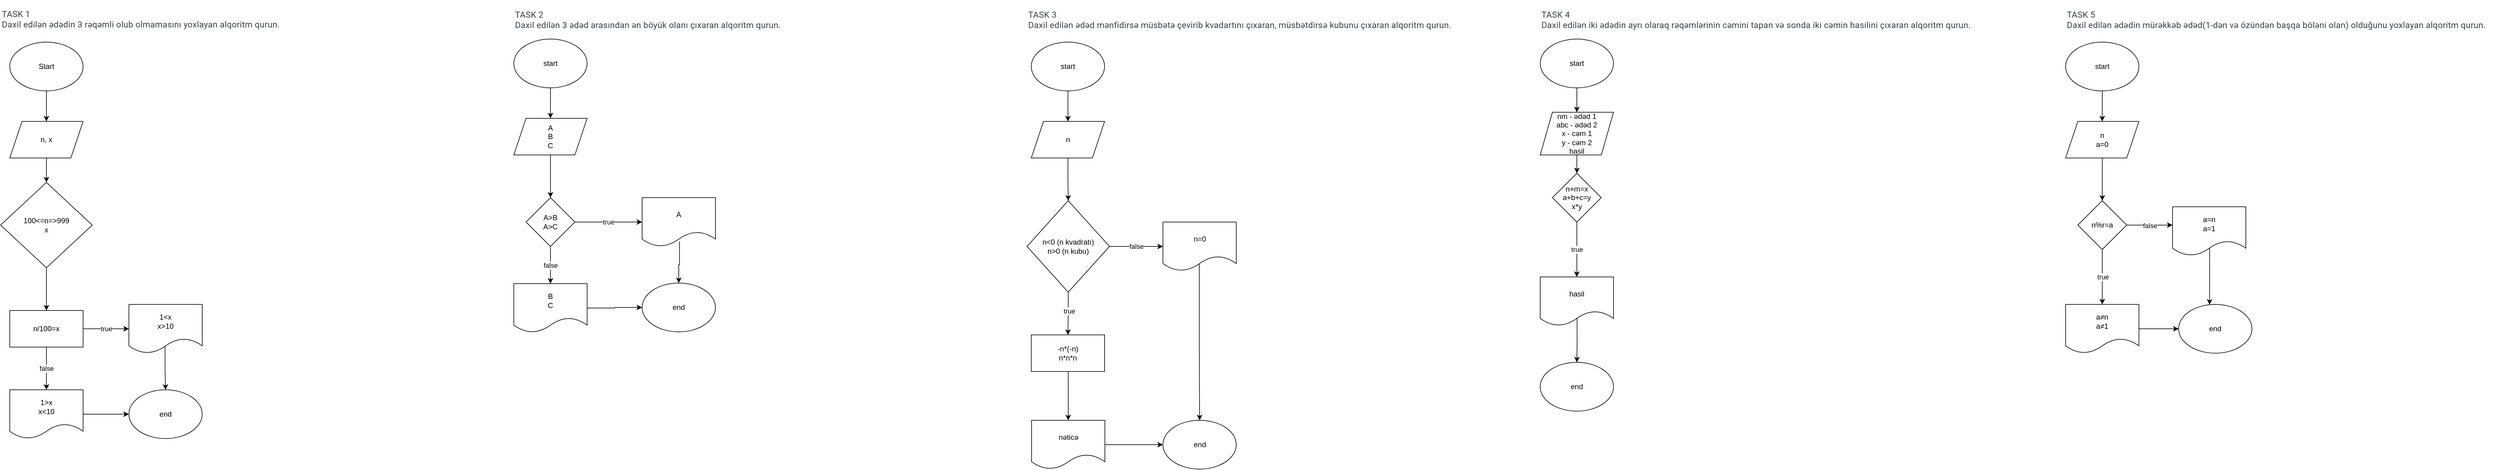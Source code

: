 <mxfile version="21.6.8" type="github">
  <diagram name="Page-1" id="z0NCRlll7Va-y1kPbjJF">
    <mxGraphModel dx="3500" dy="1900" grid="1" gridSize="10" guides="1" tooltips="1" connect="1" arrows="1" fold="1" page="1" pageScale="1" pageWidth="850" pageHeight="1100" math="0" shadow="0">
      <root>
        <mxCell id="0" />
        <mxCell id="1" parent="0" />
        <mxCell id="tsl947pdDA5cpvqWrktJ-5" style="edgeStyle=orthogonalEdgeStyle;rounded=0;orthogonalLoop=1;jettySize=auto;html=1;entryX=0.5;entryY=0;entryDx=0;entryDy=0;" edge="1" parent="1" source="tsl947pdDA5cpvqWrktJ-1" target="tsl947pdDA5cpvqWrktJ-3">
          <mxGeometry relative="1" as="geometry" />
        </mxCell>
        <mxCell id="tsl947pdDA5cpvqWrktJ-1" value="Start" style="ellipse;whiteSpace=wrap;html=1;" vertex="1" parent="1">
          <mxGeometry x="65" y="80" width="120" height="80" as="geometry" />
        </mxCell>
        <mxCell id="tsl947pdDA5cpvqWrktJ-2" value="&lt;br&gt;&lt;span style=&quot;color: rgb(60, 64, 67); font-family: Roboto, Arial, sans-serif; font-size: 14px; font-style: normal; font-variant-ligatures: normal; font-variant-caps: normal; font-weight: 400; letter-spacing: 0.2px; orphans: 2; text-indent: 0px; text-transform: none; widows: 2; word-spacing: 0px; -webkit-text-stroke-width: 0px; text-decoration-thickness: initial; text-decoration-style: initial; text-decoration-color: initial; float: none; display: inline !important;&quot;&gt;TASK 1&lt;br&gt;Daxil edilən ədədin 3 rəqəmli olub olmamasını yoxlayan alqoritm qurun.&lt;/span&gt;&lt;br&gt;" style="text;html=1;strokeColor=none;fillColor=none;align=left;verticalAlign=middle;whiteSpace=wrap;rounded=0;" vertex="1" parent="1">
          <mxGeometry x="50" y="20" width="540" height="30" as="geometry" />
        </mxCell>
        <mxCell id="tsl947pdDA5cpvqWrktJ-6" style="edgeStyle=orthogonalEdgeStyle;rounded=0;orthogonalLoop=1;jettySize=auto;html=1;entryX=0.5;entryY=0;entryDx=0;entryDy=0;" edge="1" parent="1" source="tsl947pdDA5cpvqWrktJ-3" target="tsl947pdDA5cpvqWrktJ-4">
          <mxGeometry relative="1" as="geometry" />
        </mxCell>
        <mxCell id="tsl947pdDA5cpvqWrktJ-3" value="n, x" style="shape=parallelogram;perimeter=parallelogramPerimeter;whiteSpace=wrap;html=1;fixedSize=1;" vertex="1" parent="1">
          <mxGeometry x="65" y="210" width="120" height="60" as="geometry" />
        </mxCell>
        <mxCell id="tsl947pdDA5cpvqWrktJ-102" value="" style="edgeStyle=orthogonalEdgeStyle;rounded=0;orthogonalLoop=1;jettySize=auto;html=1;" edge="1" parent="1" source="tsl947pdDA5cpvqWrktJ-4" target="tsl947pdDA5cpvqWrktJ-101">
          <mxGeometry relative="1" as="geometry" />
        </mxCell>
        <mxCell id="tsl947pdDA5cpvqWrktJ-4" value="100&amp;lt;=n=&amp;gt;999&lt;br&gt;x" style="rhombus;whiteSpace=wrap;html=1;" vertex="1" parent="1">
          <mxGeometry x="50" y="310" width="150" height="140" as="geometry" />
        </mxCell>
        <mxCell id="tsl947pdDA5cpvqWrktJ-17" value="&lt;span style=&quot;color: rgb(60, 64, 67); font-family: Roboto, Arial, sans-serif; font-size: 14px; font-style: normal; font-variant-ligatures: normal; font-variant-caps: normal; font-weight: 400; letter-spacing: 0.2px; orphans: 2; text-align: start; text-indent: 0px; text-transform: none; widows: 2; word-spacing: 0px; -webkit-text-stroke-width: 0px; text-decoration-thickness: initial; text-decoration-style: initial; text-decoration-color: initial; float: none; display: inline !important;&quot;&gt;TASK 2&lt;/span&gt;&lt;br style=&quot;-webkit-tap-highlight-color: transparent; color: rgb(60, 64, 67); font-family: Roboto, Arial, sans-serif; font-size: 14px; font-style: normal; font-variant-ligatures: normal; font-variant-caps: normal; font-weight: 400; letter-spacing: 0.2px; orphans: 2; text-align: start; text-indent: 0px; text-transform: none; widows: 2; word-spacing: 0px; -webkit-text-stroke-width: 0px; text-decoration-thickness: initial; text-decoration-style: initial; text-decoration-color: initial;&quot;&gt;&lt;span style=&quot;color: rgb(60, 64, 67); font-family: Roboto, Arial, sans-serif; font-size: 14px; font-style: normal; font-variant-ligatures: normal; font-variant-caps: normal; font-weight: 400; letter-spacing: 0.2px; orphans: 2; text-align: start; text-indent: 0px; text-transform: none; widows: 2; word-spacing: 0px; -webkit-text-stroke-width: 0px; text-decoration-thickness: initial; text-decoration-style: initial; text-decoration-color: initial; float: none; display: inline !important;&quot;&gt;Daxil edilən 3 ədəd arasından ən böyük olanı çıxaran alqoritm qurun.&lt;/span&gt;" style="text;whiteSpace=wrap;html=1;" vertex="1" parent="1">
          <mxGeometry x="890" y="20" width="470" height="60" as="geometry" />
        </mxCell>
        <mxCell id="tsl947pdDA5cpvqWrktJ-18" value="&lt;span style=&quot;color: rgb(60, 64, 67); font-family: Roboto, Arial, sans-serif; font-size: 14px; font-style: normal; font-variant-ligatures: normal; font-variant-caps: normal; font-weight: 400; letter-spacing: 0.2px; orphans: 2; text-align: start; text-indent: 0px; text-transform: none; widows: 2; word-spacing: 0px; -webkit-text-stroke-width: 0px; text-decoration-thickness: initial; text-decoration-style: initial; text-decoration-color: initial; float: none; display: inline !important;&quot;&gt;TASK 3&lt;/span&gt;&lt;br style=&quot;-webkit-tap-highlight-color: transparent; color: rgb(60, 64, 67); font-family: Roboto, Arial, sans-serif; font-size: 14px; font-style: normal; font-variant-ligatures: normal; font-variant-caps: normal; font-weight: 400; letter-spacing: 0.2px; orphans: 2; text-align: start; text-indent: 0px; text-transform: none; widows: 2; word-spacing: 0px; -webkit-text-stroke-width: 0px; text-decoration-thickness: initial; text-decoration-style: initial; text-decoration-color: initial;&quot;&gt;&lt;span style=&quot;color: rgb(60, 64, 67); font-family: Roboto, Arial, sans-serif; font-size: 14px; font-style: normal; font-variant-ligatures: normal; font-variant-caps: normal; font-weight: 400; letter-spacing: 0.2px; orphans: 2; text-align: start; text-indent: 0px; text-transform: none; widows: 2; word-spacing: 0px; -webkit-text-stroke-width: 0px; text-decoration-thickness: initial; text-decoration-style: initial; text-decoration-color: initial; float: none; display: inline !important;&quot;&gt;Daxil edilən ədəd mənfidirsə müsbətə çevirib kvadartını çıxaran, müsbətdirsə kubunu çıxaran alqoritm qurun.&lt;/span&gt;" style="text;whiteSpace=wrap;html=1;" vertex="1" parent="1">
          <mxGeometry x="1730" y="20" width="740" height="70" as="geometry" />
        </mxCell>
        <mxCell id="tsl947pdDA5cpvqWrktJ-19" value="&lt;span style=&quot;color: rgb(60, 64, 67); font-family: Roboto, Arial, sans-serif; font-size: 14px; font-style: normal; font-variant-ligatures: normal; font-variant-caps: normal; font-weight: 400; letter-spacing: 0.2px; orphans: 2; text-align: start; text-indent: 0px; text-transform: none; widows: 2; word-spacing: 0px; -webkit-text-stroke-width: 0px; text-decoration-thickness: initial; text-decoration-style: initial; text-decoration-color: initial; float: none; display: inline !important;&quot;&gt;TASK 4&lt;/span&gt;&lt;br style=&quot;-webkit-tap-highlight-color: transparent; color: rgb(60, 64, 67); font-family: Roboto, Arial, sans-serif; font-size: 14px; font-style: normal; font-variant-ligatures: normal; font-variant-caps: normal; font-weight: 400; letter-spacing: 0.2px; orphans: 2; text-align: start; text-indent: 0px; text-transform: none; widows: 2; word-spacing: 0px; -webkit-text-stroke-width: 0px; text-decoration-thickness: initial; text-decoration-style: initial; text-decoration-color: initial;&quot;&gt;&lt;span style=&quot;color: rgb(60, 64, 67); font-family: Roboto, Arial, sans-serif; font-size: 14px; font-style: normal; font-variant-ligatures: normal; font-variant-caps: normal; font-weight: 400; letter-spacing: 0.2px; orphans: 2; text-align: start; text-indent: 0px; text-transform: none; widows: 2; word-spacing: 0px; -webkit-text-stroke-width: 0px; text-decoration-thickness: initial; text-decoration-style: initial; text-decoration-color: initial; float: none; display: inline !important;&quot;&gt;Daxil edilən iki ədədin ayrı olaraq rəqəmlərinin cəmini tapan və sonda iki cəmin hasilini çıxaran alqoritm qurun.&lt;/span&gt;" style="text;whiteSpace=wrap;html=1;" vertex="1" parent="1">
          <mxGeometry x="2570" y="20" width="755" height="50" as="geometry" />
        </mxCell>
        <mxCell id="tsl947pdDA5cpvqWrktJ-20" value="&lt;span style=&quot;color: rgb(60, 64, 67); font-family: Roboto, Arial, sans-serif; font-size: 14px; font-style: normal; font-variant-ligatures: normal; font-variant-caps: normal; font-weight: 400; letter-spacing: 0.2px; orphans: 2; text-align: start; text-indent: 0px; text-transform: none; widows: 2; word-spacing: 0px; -webkit-text-stroke-width: 0px; text-decoration-thickness: initial; text-decoration-style: initial; text-decoration-color: initial; float: none; display: inline !important;&quot;&gt;TASK 5&lt;/span&gt;&lt;br style=&quot;-webkit-tap-highlight-color: transparent; color: rgb(60, 64, 67); font-family: Roboto, Arial, sans-serif; font-size: 14px; font-style: normal; font-variant-ligatures: normal; font-variant-caps: normal; font-weight: 400; letter-spacing: 0.2px; orphans: 2; text-align: start; text-indent: 0px; text-transform: none; widows: 2; word-spacing: 0px; -webkit-text-stroke-width: 0px; text-decoration-thickness: initial; text-decoration-style: initial; text-decoration-color: initial;&quot;&gt;&lt;span style=&quot;color: rgb(60, 64, 67); font-family: Roboto, Arial, sans-serif; font-size: 14px; font-style: normal; font-variant-ligatures: normal; font-variant-caps: normal; font-weight: 400; letter-spacing: 0.2px; orphans: 2; text-align: start; text-indent: 0px; text-transform: none; widows: 2; word-spacing: 0px; -webkit-text-stroke-width: 0px; text-decoration-thickness: initial; text-decoration-style: initial; text-decoration-color: initial; float: none; display: inline !important;&quot;&gt;Daxil edilən ədədin mürəkkəb ədəd(1-dən və özündən başqa böləni olan) olduğunu yoxlayan alqoritm qurun.&lt;/span&gt;" style="text;whiteSpace=wrap;html=1;" vertex="1" parent="1">
          <mxGeometry x="3430" y="20" width="710" height="50" as="geometry" />
        </mxCell>
        <mxCell id="tsl947pdDA5cpvqWrktJ-29" value="" style="edgeStyle=orthogonalEdgeStyle;rounded=0;orthogonalLoop=1;jettySize=auto;html=1;" edge="1" parent="1" source="tsl947pdDA5cpvqWrktJ-27" target="tsl947pdDA5cpvqWrktJ-28">
          <mxGeometry relative="1" as="geometry" />
        </mxCell>
        <mxCell id="tsl947pdDA5cpvqWrktJ-27" value="start" style="ellipse;whiteSpace=wrap;html=1;" vertex="1" parent="1">
          <mxGeometry x="890" y="75" width="120" height="80" as="geometry" />
        </mxCell>
        <mxCell id="tsl947pdDA5cpvqWrktJ-32" value="" style="edgeStyle=orthogonalEdgeStyle;rounded=0;orthogonalLoop=1;jettySize=auto;html=1;" edge="1" parent="1" source="tsl947pdDA5cpvqWrktJ-28" target="tsl947pdDA5cpvqWrktJ-31">
          <mxGeometry relative="1" as="geometry" />
        </mxCell>
        <mxCell id="tsl947pdDA5cpvqWrktJ-28" value="A&lt;br&gt;B&lt;br&gt;C" style="shape=parallelogram;perimeter=parallelogramPerimeter;whiteSpace=wrap;html=1;fixedSize=1;" vertex="1" parent="1">
          <mxGeometry x="890" y="205" width="120" height="60" as="geometry" />
        </mxCell>
        <mxCell id="tsl947pdDA5cpvqWrktJ-115" value="true" style="edgeStyle=orthogonalEdgeStyle;rounded=0;orthogonalLoop=1;jettySize=auto;html=1;exitX=1;exitY=0.5;exitDx=0;exitDy=0;" edge="1" parent="1" source="tsl947pdDA5cpvqWrktJ-31" target="tsl947pdDA5cpvqWrktJ-117">
          <mxGeometry relative="1" as="geometry">
            <mxPoint x="1110" y="375" as="targetPoint" />
          </mxGeometry>
        </mxCell>
        <mxCell id="tsl947pdDA5cpvqWrktJ-116" value="false" style="edgeStyle=orthogonalEdgeStyle;rounded=0;orthogonalLoop=1;jettySize=auto;html=1;entryX=0.5;entryY=0;entryDx=0;entryDy=0;" edge="1" parent="1" source="tsl947pdDA5cpvqWrktJ-31" target="tsl947pdDA5cpvqWrktJ-118">
          <mxGeometry relative="1" as="geometry">
            <mxPoint x="950" y="475" as="targetPoint" />
          </mxGeometry>
        </mxCell>
        <mxCell id="tsl947pdDA5cpvqWrktJ-31" value="A&amp;gt;B&lt;br&gt;A&amp;gt;C" style="rhombus;whiteSpace=wrap;html=1;" vertex="1" parent="1">
          <mxGeometry x="910" y="335" width="80" height="80" as="geometry" />
        </mxCell>
        <mxCell id="tsl947pdDA5cpvqWrktJ-37" value="" style="edgeStyle=orthogonalEdgeStyle;rounded=0;orthogonalLoop=1;jettySize=auto;html=1;" edge="1" parent="1" source="tsl947pdDA5cpvqWrktJ-35" target="tsl947pdDA5cpvqWrktJ-36">
          <mxGeometry relative="1" as="geometry" />
        </mxCell>
        <mxCell id="tsl947pdDA5cpvqWrktJ-35" value="start" style="ellipse;whiteSpace=wrap;html=1;" vertex="1" parent="1">
          <mxGeometry x="1737" y="80" width="120" height="80" as="geometry" />
        </mxCell>
        <mxCell id="tsl947pdDA5cpvqWrktJ-71" value="" style="edgeStyle=orthogonalEdgeStyle;rounded=0;orthogonalLoop=1;jettySize=auto;html=1;" edge="1" parent="1" source="tsl947pdDA5cpvqWrktJ-36" target="tsl947pdDA5cpvqWrktJ-70">
          <mxGeometry relative="1" as="geometry" />
        </mxCell>
        <mxCell id="tsl947pdDA5cpvqWrktJ-36" value="n" style="shape=parallelogram;perimeter=parallelogramPerimeter;whiteSpace=wrap;html=1;fixedSize=1;" vertex="1" parent="1">
          <mxGeometry x="1737" y="210" width="120" height="60" as="geometry" />
        </mxCell>
        <mxCell id="tsl947pdDA5cpvqWrktJ-40" value="" style="edgeStyle=orthogonalEdgeStyle;rounded=0;orthogonalLoop=1;jettySize=auto;html=1;" edge="1" parent="1" source="tsl947pdDA5cpvqWrktJ-38" target="tsl947pdDA5cpvqWrktJ-39">
          <mxGeometry relative="1" as="geometry" />
        </mxCell>
        <mxCell id="tsl947pdDA5cpvqWrktJ-38" value="start" style="ellipse;whiteSpace=wrap;html=1;" vertex="1" parent="1">
          <mxGeometry x="2570" y="75" width="120" height="80" as="geometry" />
        </mxCell>
        <mxCell id="tsl947pdDA5cpvqWrktJ-42" value="" style="edgeStyle=orthogonalEdgeStyle;rounded=0;orthogonalLoop=1;jettySize=auto;html=1;" edge="1" parent="1" source="tsl947pdDA5cpvqWrktJ-39" target="tsl947pdDA5cpvqWrktJ-41">
          <mxGeometry relative="1" as="geometry" />
        </mxCell>
        <mxCell id="tsl947pdDA5cpvqWrktJ-39" value="nm - ədəd 1&lt;br&gt;abc - ədəd 2&lt;br&gt;x - cəm 1&lt;br&gt;y - cəm 2&lt;br&gt;hasil" style="shape=parallelogram;perimeter=parallelogramPerimeter;whiteSpace=wrap;html=1;fixedSize=1;" vertex="1" parent="1">
          <mxGeometry x="2570" y="195" width="120" height="70" as="geometry" />
        </mxCell>
        <mxCell id="tsl947pdDA5cpvqWrktJ-44" value="true" style="edgeStyle=orthogonalEdgeStyle;rounded=0;orthogonalLoop=1;jettySize=auto;html=1;" edge="1" parent="1" source="tsl947pdDA5cpvqWrktJ-41" target="tsl947pdDA5cpvqWrktJ-43">
          <mxGeometry relative="1" as="geometry" />
        </mxCell>
        <mxCell id="tsl947pdDA5cpvqWrktJ-41" value="n+m=x&lt;br&gt;a+b+c=y&lt;br&gt;x*y" style="rhombus;whiteSpace=wrap;html=1;" vertex="1" parent="1">
          <mxGeometry x="2590" y="295" width="80" height="80" as="geometry" />
        </mxCell>
        <mxCell id="tsl947pdDA5cpvqWrktJ-46" value="" style="edgeStyle=orthogonalEdgeStyle;rounded=0;orthogonalLoop=1;jettySize=auto;html=1;exitX=0.503;exitY=0.839;exitDx=0;exitDy=0;exitPerimeter=0;" edge="1" parent="1" source="tsl947pdDA5cpvqWrktJ-43">
          <mxGeometry relative="1" as="geometry">
            <mxPoint x="2630" y="605" as="targetPoint" />
          </mxGeometry>
        </mxCell>
        <mxCell id="tsl947pdDA5cpvqWrktJ-43" value="hasil" style="shape=document;whiteSpace=wrap;html=1;boundedLbl=1;" vertex="1" parent="1">
          <mxGeometry x="2570" y="465" width="120" height="80" as="geometry" />
        </mxCell>
        <mxCell id="tsl947pdDA5cpvqWrktJ-47" value="end" style="ellipse;whiteSpace=wrap;html=1;" vertex="1" parent="1">
          <mxGeometry x="2570" y="605" width="120" height="80" as="geometry" />
        </mxCell>
        <mxCell id="tsl947pdDA5cpvqWrktJ-50" style="edgeStyle=orthogonalEdgeStyle;rounded=0;orthogonalLoop=1;jettySize=auto;html=1;exitX=0.5;exitY=1;exitDx=0;exitDy=0;entryX=0.5;entryY=0;entryDx=0;entryDy=0;" edge="1" parent="1" source="tsl947pdDA5cpvqWrktJ-48" target="tsl947pdDA5cpvqWrktJ-49">
          <mxGeometry relative="1" as="geometry" />
        </mxCell>
        <mxCell id="tsl947pdDA5cpvqWrktJ-48" value="start" style="ellipse;whiteSpace=wrap;html=1;" vertex="1" parent="1">
          <mxGeometry x="3430" y="80" width="120" height="80" as="geometry" />
        </mxCell>
        <mxCell id="tsl947pdDA5cpvqWrktJ-53" value="" style="edgeStyle=orthogonalEdgeStyle;rounded=0;orthogonalLoop=1;jettySize=auto;html=1;" edge="1" parent="1" source="tsl947pdDA5cpvqWrktJ-49" target="tsl947pdDA5cpvqWrktJ-52">
          <mxGeometry relative="1" as="geometry" />
        </mxCell>
        <mxCell id="tsl947pdDA5cpvqWrktJ-49" value="n&lt;br&gt;a=0" style="shape=parallelogram;perimeter=parallelogramPerimeter;whiteSpace=wrap;html=1;fixedSize=1;" vertex="1" parent="1">
          <mxGeometry x="3430" y="210" width="120" height="60" as="geometry" />
        </mxCell>
        <mxCell id="tsl947pdDA5cpvqWrktJ-58" value="false" style="edgeStyle=orthogonalEdgeStyle;rounded=0;orthogonalLoop=1;jettySize=auto;html=1;" edge="1" parent="1" source="tsl947pdDA5cpvqWrktJ-52">
          <mxGeometry relative="1" as="geometry">
            <mxPoint x="3605" y="380" as="targetPoint" />
          </mxGeometry>
        </mxCell>
        <mxCell id="tsl947pdDA5cpvqWrktJ-60" value="true" style="edgeStyle=orthogonalEdgeStyle;rounded=0;orthogonalLoop=1;jettySize=auto;html=1;" edge="1" parent="1" source="tsl947pdDA5cpvqWrktJ-52">
          <mxGeometry relative="1" as="geometry">
            <mxPoint x="3490" y="510" as="targetPoint" />
          </mxGeometry>
        </mxCell>
        <mxCell id="tsl947pdDA5cpvqWrktJ-52" value="n%r=a" style="rhombus;whiteSpace=wrap;html=1;" vertex="1" parent="1">
          <mxGeometry x="3450" y="340" width="80" height="80" as="geometry" />
        </mxCell>
        <mxCell id="tsl947pdDA5cpvqWrktJ-62" value="end" style="ellipse;whiteSpace=wrap;html=1;" vertex="1" parent="1">
          <mxGeometry x="3615" y="510" width="120" height="80" as="geometry" />
        </mxCell>
        <mxCell id="tsl947pdDA5cpvqWrktJ-68" style="edgeStyle=orthogonalEdgeStyle;rounded=0;orthogonalLoop=1;jettySize=auto;html=1;entryX=0.422;entryY=0.007;entryDx=0;entryDy=0;entryPerimeter=0;exitX=0.506;exitY=0.807;exitDx=0;exitDy=0;exitPerimeter=0;" edge="1" parent="1" source="tsl947pdDA5cpvqWrktJ-65" target="tsl947pdDA5cpvqWrktJ-62">
          <mxGeometry relative="1" as="geometry" />
        </mxCell>
        <mxCell id="tsl947pdDA5cpvqWrktJ-65" value="&lt;span style=&quot;color: rgb(0, 0, 0); font-family: Helvetica; font-size: 12px; font-style: normal; font-variant-ligatures: normal; font-variant-caps: normal; font-weight: 400; letter-spacing: normal; orphans: 2; text-align: center; text-indent: 0px; text-transform: none; widows: 2; word-spacing: 0px; -webkit-text-stroke-width: 0px; background-color: rgb(251, 251, 251); text-decoration-thickness: initial; text-decoration-style: initial; text-decoration-color: initial; float: none; display: inline !important;&quot;&gt;a=n&lt;/span&gt;&lt;br style=&quot;border-color: var(--border-color); color: rgb(0, 0, 0); font-family: Helvetica; font-size: 12px; font-style: normal; font-variant-ligatures: normal; font-variant-caps: normal; font-weight: 400; letter-spacing: normal; orphans: 2; text-align: center; text-indent: 0px; text-transform: none; widows: 2; word-spacing: 0px; -webkit-text-stroke-width: 0px; background-color: rgb(251, 251, 251); text-decoration-thickness: initial; text-decoration-style: initial; text-decoration-color: initial;&quot;&gt;&lt;span style=&quot;color: rgb(0, 0, 0); font-family: Helvetica; font-size: 12px; font-style: normal; font-variant-ligatures: normal; font-variant-caps: normal; font-weight: 400; letter-spacing: normal; orphans: 2; text-align: center; text-indent: 0px; text-transform: none; widows: 2; word-spacing: 0px; -webkit-text-stroke-width: 0px; background-color: rgb(251, 251, 251); text-decoration-thickness: initial; text-decoration-style: initial; text-decoration-color: initial; float: none; display: inline !important;&quot;&gt;a=1&lt;/span&gt;" style="shape=document;whiteSpace=wrap;html=1;boundedLbl=1;" vertex="1" parent="1">
          <mxGeometry x="3605" y="350" width="120" height="80" as="geometry" />
        </mxCell>
        <mxCell id="tsl947pdDA5cpvqWrktJ-67" style="edgeStyle=orthogonalEdgeStyle;rounded=0;orthogonalLoop=1;jettySize=auto;html=1;entryX=0;entryY=0.5;entryDx=0;entryDy=0;" edge="1" parent="1" source="tsl947pdDA5cpvqWrktJ-66" target="tsl947pdDA5cpvqWrktJ-62">
          <mxGeometry relative="1" as="geometry" />
        </mxCell>
        <mxCell id="tsl947pdDA5cpvqWrktJ-66" value="&lt;span style=&quot;color: rgb(0, 0, 0); font-family: Helvetica; font-size: 12px; font-style: normal; font-variant-ligatures: normal; font-variant-caps: normal; font-weight: 400; letter-spacing: normal; orphans: 2; text-align: center; text-indent: 0px; text-transform: none; widows: 2; word-spacing: 0px; -webkit-text-stroke-width: 0px; background-color: rgb(251, 251, 251); text-decoration-thickness: initial; text-decoration-style: initial; text-decoration-color: initial; float: none; display: inline !important;&quot;&gt;a≠n&lt;/span&gt;&lt;br style=&quot;border-color: var(--border-color); color: rgb(0, 0, 0); font-family: Helvetica; font-size: 12px; font-style: normal; font-variant-ligatures: normal; font-variant-caps: normal; font-weight: 400; letter-spacing: normal; orphans: 2; text-align: center; text-indent: 0px; text-transform: none; widows: 2; word-spacing: 0px; -webkit-text-stroke-width: 0px; background-color: rgb(251, 251, 251); text-decoration-thickness: initial; text-decoration-style: initial; text-decoration-color: initial;&quot;&gt;&lt;span style=&quot;color: rgb(0, 0, 0); font-family: Helvetica; font-size: 12px; font-style: normal; font-variant-ligatures: normal; font-variant-caps: normal; font-weight: 400; letter-spacing: normal; orphans: 2; text-align: center; text-indent: 0px; text-transform: none; widows: 2; word-spacing: 0px; -webkit-text-stroke-width: 0px; background-color: rgb(251, 251, 251); text-decoration-thickness: initial; text-decoration-style: initial; text-decoration-color: initial; float: none; display: inline !important;&quot;&gt;a≠1&lt;/span&gt;" style="shape=document;whiteSpace=wrap;html=1;boundedLbl=1;" vertex="1" parent="1">
          <mxGeometry x="3430" y="510" width="120" height="80" as="geometry" />
        </mxCell>
        <mxCell id="tsl947pdDA5cpvqWrktJ-75" style="edgeStyle=orthogonalEdgeStyle;rounded=0;orthogonalLoop=1;jettySize=auto;html=1;exitX=0.5;exitY=1;exitDx=0;exitDy=0;entryX=0.5;entryY=0;entryDx=0;entryDy=0;" edge="1" parent="1" source="tsl947pdDA5cpvqWrktJ-70" target="tsl947pdDA5cpvqWrktJ-76">
          <mxGeometry relative="1" as="geometry">
            <mxPoint x="1797" y="560" as="targetPoint" />
          </mxGeometry>
        </mxCell>
        <mxCell id="tsl947pdDA5cpvqWrktJ-81" value="true" style="edgeLabel;html=1;align=center;verticalAlign=middle;resizable=0;points=[];" vertex="1" connectable="0" parent="tsl947pdDA5cpvqWrktJ-75">
          <mxGeometry x="-0.129" y="1" relative="1" as="geometry">
            <mxPoint as="offset" />
          </mxGeometry>
        </mxCell>
        <mxCell id="tsl947pdDA5cpvqWrktJ-90" value="false" style="edgeStyle=orthogonalEdgeStyle;rounded=0;orthogonalLoop=1;jettySize=auto;html=1;" edge="1" parent="1" source="tsl947pdDA5cpvqWrktJ-70" target="tsl947pdDA5cpvqWrktJ-89">
          <mxGeometry relative="1" as="geometry" />
        </mxCell>
        <mxCell id="tsl947pdDA5cpvqWrktJ-70" value="n&amp;lt;0 (n kvadratı)&lt;br&gt;n&amp;gt;0 (n kubu)" style="rhombus;whiteSpace=wrap;html=1;" vertex="1" parent="1">
          <mxGeometry x="1730" y="340" width="135" height="150" as="geometry" />
        </mxCell>
        <mxCell id="tsl947pdDA5cpvqWrktJ-77" style="edgeStyle=orthogonalEdgeStyle;rounded=0;orthogonalLoop=1;jettySize=auto;html=1;entryX=0.5;entryY=0;entryDx=0;entryDy=0;exitX=0.504;exitY=1;exitDx=0;exitDy=0;exitPerimeter=0;" edge="1" parent="1" source="tsl947pdDA5cpvqWrktJ-76" target="tsl947pdDA5cpvqWrktJ-78">
          <mxGeometry relative="1" as="geometry">
            <mxPoint x="1797" y="690" as="targetPoint" />
          </mxGeometry>
        </mxCell>
        <mxCell id="tsl947pdDA5cpvqWrktJ-76" value="-n*(-n)&lt;br style=&quot;border-color: var(--border-color);&quot;&gt;n*n*n" style="rounded=0;whiteSpace=wrap;html=1;" vertex="1" parent="1">
          <mxGeometry x="1737" y="560" width="120" height="60" as="geometry" />
        </mxCell>
        <mxCell id="tsl947pdDA5cpvqWrktJ-95" style="edgeStyle=orthogonalEdgeStyle;rounded=0;orthogonalLoop=1;jettySize=auto;html=1;entryX=0;entryY=0.5;entryDx=0;entryDy=0;" edge="1" parent="1" source="tsl947pdDA5cpvqWrktJ-78" target="tsl947pdDA5cpvqWrktJ-96">
          <mxGeometry relative="1" as="geometry">
            <mxPoint x="1942" y="740" as="targetPoint" />
          </mxGeometry>
        </mxCell>
        <mxCell id="tsl947pdDA5cpvqWrktJ-78" value="nəticə" style="shape=document;whiteSpace=wrap;html=1;boundedLbl=1;" vertex="1" parent="1">
          <mxGeometry x="1737.5" y="700" width="120" height="80" as="geometry" />
        </mxCell>
        <mxCell id="tsl947pdDA5cpvqWrktJ-98" style="edgeStyle=orthogonalEdgeStyle;rounded=0;orthogonalLoop=1;jettySize=auto;html=1;entryX=0.5;entryY=0;entryDx=0;entryDy=0;exitX=0.496;exitY=0.82;exitDx=0;exitDy=0;exitPerimeter=0;" edge="1" parent="1" source="tsl947pdDA5cpvqWrktJ-89" target="tsl947pdDA5cpvqWrktJ-96">
          <mxGeometry relative="1" as="geometry" />
        </mxCell>
        <mxCell id="tsl947pdDA5cpvqWrktJ-89" value="n=0" style="shape=document;whiteSpace=wrap;html=1;boundedLbl=1;" vertex="1" parent="1">
          <mxGeometry x="1952.5" y="375" width="120" height="80" as="geometry" />
        </mxCell>
        <mxCell id="tsl947pdDA5cpvqWrktJ-96" value="end" style="ellipse;whiteSpace=wrap;html=1;" vertex="1" parent="1">
          <mxGeometry x="1952.5" y="700" width="120" height="80" as="geometry" />
        </mxCell>
        <mxCell id="tsl947pdDA5cpvqWrktJ-105" value="true" style="edgeStyle=orthogonalEdgeStyle;rounded=0;orthogonalLoop=1;jettySize=auto;html=1;entryX=0;entryY=0.5;entryDx=0;entryDy=0;" edge="1" parent="1" source="tsl947pdDA5cpvqWrktJ-101" target="tsl947pdDA5cpvqWrktJ-108">
          <mxGeometry relative="1" as="geometry">
            <mxPoint x="265" y="550" as="targetPoint" />
          </mxGeometry>
        </mxCell>
        <mxCell id="tsl947pdDA5cpvqWrktJ-111" value="false" style="edgeStyle=orthogonalEdgeStyle;rounded=0;orthogonalLoop=1;jettySize=auto;html=1;" edge="1" parent="1" source="tsl947pdDA5cpvqWrktJ-101" target="tsl947pdDA5cpvqWrktJ-110">
          <mxGeometry relative="1" as="geometry" />
        </mxCell>
        <mxCell id="tsl947pdDA5cpvqWrktJ-101" value="n/100=x" style="whiteSpace=wrap;html=1;" vertex="1" parent="1">
          <mxGeometry x="65" y="520" width="120" height="60" as="geometry" />
        </mxCell>
        <mxCell id="tsl947pdDA5cpvqWrktJ-114" style="edgeStyle=orthogonalEdgeStyle;rounded=0;orthogonalLoop=1;jettySize=auto;html=1;entryX=0.5;entryY=0;entryDx=0;entryDy=0;exitX=0.493;exitY=0.854;exitDx=0;exitDy=0;exitPerimeter=0;" edge="1" parent="1" source="tsl947pdDA5cpvqWrktJ-108" target="tsl947pdDA5cpvqWrktJ-112">
          <mxGeometry relative="1" as="geometry" />
        </mxCell>
        <mxCell id="tsl947pdDA5cpvqWrktJ-108" value="1&amp;lt;x&lt;br&gt;x&amp;gt;10" style="shape=document;whiteSpace=wrap;html=1;boundedLbl=1;" vertex="1" parent="1">
          <mxGeometry x="260" y="510" width="120" height="80" as="geometry" />
        </mxCell>
        <mxCell id="tsl947pdDA5cpvqWrktJ-113" style="edgeStyle=orthogonalEdgeStyle;rounded=0;orthogonalLoop=1;jettySize=auto;html=1;entryX=0;entryY=0.5;entryDx=0;entryDy=0;" edge="1" parent="1" source="tsl947pdDA5cpvqWrktJ-110" target="tsl947pdDA5cpvqWrktJ-112">
          <mxGeometry relative="1" as="geometry" />
        </mxCell>
        <mxCell id="tsl947pdDA5cpvqWrktJ-110" value="1&amp;gt;x&lt;br&gt;x&amp;lt;10" style="shape=document;whiteSpace=wrap;html=1;boundedLbl=1;" vertex="1" parent="1">
          <mxGeometry x="65" y="650" width="120" height="80" as="geometry" />
        </mxCell>
        <mxCell id="tsl947pdDA5cpvqWrktJ-112" value="end" style="ellipse;whiteSpace=wrap;html=1;" vertex="1" parent="1">
          <mxGeometry x="260" y="650" width="120" height="80" as="geometry" />
        </mxCell>
        <mxCell id="tsl947pdDA5cpvqWrktJ-121" style="edgeStyle=orthogonalEdgeStyle;rounded=0;orthogonalLoop=1;jettySize=auto;html=1;entryX=0.5;entryY=0;entryDx=0;entryDy=0;exitX=0.51;exitY=0.899;exitDx=0;exitDy=0;exitPerimeter=0;" edge="1" parent="1" source="tsl947pdDA5cpvqWrktJ-117" target="tsl947pdDA5cpvqWrktJ-120">
          <mxGeometry relative="1" as="geometry" />
        </mxCell>
        <mxCell id="tsl947pdDA5cpvqWrktJ-117" value="A" style="shape=document;whiteSpace=wrap;html=1;boundedLbl=1;" vertex="1" parent="1">
          <mxGeometry x="1100" y="335" width="120" height="80" as="geometry" />
        </mxCell>
        <mxCell id="tsl947pdDA5cpvqWrktJ-119" style="edgeStyle=orthogonalEdgeStyle;rounded=0;orthogonalLoop=1;jettySize=auto;html=1;entryX=0;entryY=0.5;entryDx=0;entryDy=0;" edge="1" parent="1" source="tsl947pdDA5cpvqWrktJ-118" target="tsl947pdDA5cpvqWrktJ-120">
          <mxGeometry relative="1" as="geometry">
            <mxPoint x="1140" y="515" as="targetPoint" />
          </mxGeometry>
        </mxCell>
        <mxCell id="tsl947pdDA5cpvqWrktJ-118" value="B&lt;br&gt;C" style="shape=document;whiteSpace=wrap;html=1;boundedLbl=1;" vertex="1" parent="1">
          <mxGeometry x="890" y="476" width="120" height="80" as="geometry" />
        </mxCell>
        <mxCell id="tsl947pdDA5cpvqWrktJ-120" value="end" style="ellipse;whiteSpace=wrap;html=1;" vertex="1" parent="1">
          <mxGeometry x="1100" y="475" width="120" height="80" as="geometry" />
        </mxCell>
      </root>
    </mxGraphModel>
  </diagram>
</mxfile>

